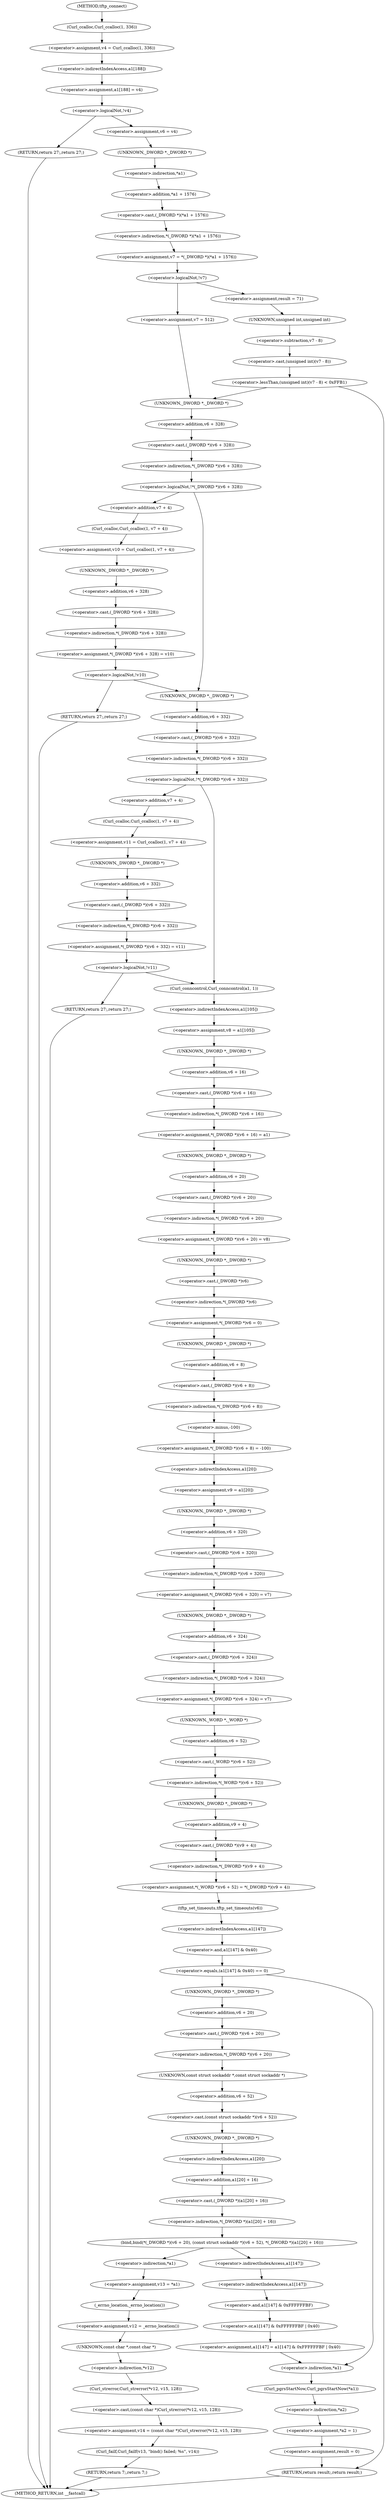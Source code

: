 digraph tftp_connect {  
"1000129" [label = "(<operator>.assignment,v4 = Curl_ccalloc(1, 336))" ]
"1000131" [label = "(Curl_ccalloc,Curl_ccalloc(1, 336))" ]
"1000134" [label = "(<operator>.assignment,a1[188] = v4)" ]
"1000135" [label = "(<operator>.indirectIndexAccess,a1[188])" ]
"1000140" [label = "(<operator>.logicalNot,!v4)" ]
"1000142" [label = "(RETURN,return 27;,return 27;)" ]
"1000144" [label = "(<operator>.assignment,v6 = v4)" ]
"1000147" [label = "(<operator>.assignment,v7 = *(_DWORD *)(*a1 + 1576))" ]
"1000149" [label = "(<operator>.indirection,*(_DWORD *)(*a1 + 1576))" ]
"1000150" [label = "(<operator>.cast,(_DWORD *)(*a1 + 1576))" ]
"1000151" [label = "(UNKNOWN,_DWORD *,_DWORD *)" ]
"1000152" [label = "(<operator>.addition,*a1 + 1576)" ]
"1000153" [label = "(<operator>.indirection,*a1)" ]
"1000157" [label = "(<operator>.logicalNot,!v7)" ]
"1000160" [label = "(<operator>.assignment,v7 = 512)" ]
"1000164" [label = "(<operator>.assignment,result = 71)" ]
"1000168" [label = "(<operator>.lessThan,(unsigned int)(v7 - 8) < 0xFFB1)" ]
"1000169" [label = "(<operator>.cast,(unsigned int)(v7 - 8))" ]
"1000170" [label = "(UNKNOWN,unsigned int,unsigned int)" ]
"1000171" [label = "(<operator>.subtraction,v7 - 8)" ]
"1000178" [label = "(<operator>.logicalNot,!*(_DWORD *)(v6 + 328))" ]
"1000179" [label = "(<operator>.indirection,*(_DWORD *)(v6 + 328))" ]
"1000180" [label = "(<operator>.cast,(_DWORD *)(v6 + 328))" ]
"1000181" [label = "(UNKNOWN,_DWORD *,_DWORD *)" ]
"1000182" [label = "(<operator>.addition,v6 + 328)" ]
"1000186" [label = "(<operator>.assignment,v10 = Curl_ccalloc(1, v7 + 4))" ]
"1000188" [label = "(Curl_ccalloc,Curl_ccalloc(1, v7 + 4))" ]
"1000190" [label = "(<operator>.addition,v7 + 4)" ]
"1000193" [label = "(<operator>.assignment,*(_DWORD *)(v6 + 328) = v10)" ]
"1000194" [label = "(<operator>.indirection,*(_DWORD *)(v6 + 328))" ]
"1000195" [label = "(<operator>.cast,(_DWORD *)(v6 + 328))" ]
"1000196" [label = "(UNKNOWN,_DWORD *,_DWORD *)" ]
"1000197" [label = "(<operator>.addition,v6 + 328)" ]
"1000202" [label = "(<operator>.logicalNot,!v10)" ]
"1000204" [label = "(RETURN,return 27;,return 27;)" ]
"1000207" [label = "(<operator>.logicalNot,!*(_DWORD *)(v6 + 332))" ]
"1000208" [label = "(<operator>.indirection,*(_DWORD *)(v6 + 332))" ]
"1000209" [label = "(<operator>.cast,(_DWORD *)(v6 + 332))" ]
"1000210" [label = "(UNKNOWN,_DWORD *,_DWORD *)" ]
"1000211" [label = "(<operator>.addition,v6 + 332)" ]
"1000215" [label = "(<operator>.assignment,v11 = Curl_ccalloc(1, v7 + 4))" ]
"1000217" [label = "(Curl_ccalloc,Curl_ccalloc(1, v7 + 4))" ]
"1000219" [label = "(<operator>.addition,v7 + 4)" ]
"1000222" [label = "(<operator>.assignment,*(_DWORD *)(v6 + 332) = v11)" ]
"1000223" [label = "(<operator>.indirection,*(_DWORD *)(v6 + 332))" ]
"1000224" [label = "(<operator>.cast,(_DWORD *)(v6 + 332))" ]
"1000225" [label = "(UNKNOWN,_DWORD *,_DWORD *)" ]
"1000226" [label = "(<operator>.addition,v6 + 332)" ]
"1000231" [label = "(<operator>.logicalNot,!v11)" ]
"1000233" [label = "(RETURN,return 27;,return 27;)" ]
"1000235" [label = "(Curl_conncontrol,Curl_conncontrol(a1, 1))" ]
"1000238" [label = "(<operator>.assignment,v8 = a1[105])" ]
"1000240" [label = "(<operator>.indirectIndexAccess,a1[105])" ]
"1000243" [label = "(<operator>.assignment,*(_DWORD *)(v6 + 16) = a1)" ]
"1000244" [label = "(<operator>.indirection,*(_DWORD *)(v6 + 16))" ]
"1000245" [label = "(<operator>.cast,(_DWORD *)(v6 + 16))" ]
"1000246" [label = "(UNKNOWN,_DWORD *,_DWORD *)" ]
"1000247" [label = "(<operator>.addition,v6 + 16)" ]
"1000251" [label = "(<operator>.assignment,*(_DWORD *)(v6 + 20) = v8)" ]
"1000252" [label = "(<operator>.indirection,*(_DWORD *)(v6 + 20))" ]
"1000253" [label = "(<operator>.cast,(_DWORD *)(v6 + 20))" ]
"1000254" [label = "(UNKNOWN,_DWORD *,_DWORD *)" ]
"1000255" [label = "(<operator>.addition,v6 + 20)" ]
"1000259" [label = "(<operator>.assignment,*(_DWORD *)v6 = 0)" ]
"1000260" [label = "(<operator>.indirection,*(_DWORD *)v6)" ]
"1000261" [label = "(<operator>.cast,(_DWORD *)v6)" ]
"1000262" [label = "(UNKNOWN,_DWORD *,_DWORD *)" ]
"1000265" [label = "(<operator>.assignment,*(_DWORD *)(v6 + 8) = -100)" ]
"1000266" [label = "(<operator>.indirection,*(_DWORD *)(v6 + 8))" ]
"1000267" [label = "(<operator>.cast,(_DWORD *)(v6 + 8))" ]
"1000268" [label = "(UNKNOWN,_DWORD *,_DWORD *)" ]
"1000269" [label = "(<operator>.addition,v6 + 8)" ]
"1000272" [label = "(<operator>.minus,-100)" ]
"1000274" [label = "(<operator>.assignment,v9 = a1[20])" ]
"1000276" [label = "(<operator>.indirectIndexAccess,a1[20])" ]
"1000279" [label = "(<operator>.assignment,*(_DWORD *)(v6 + 320) = v7)" ]
"1000280" [label = "(<operator>.indirection,*(_DWORD *)(v6 + 320))" ]
"1000281" [label = "(<operator>.cast,(_DWORD *)(v6 + 320))" ]
"1000282" [label = "(UNKNOWN,_DWORD *,_DWORD *)" ]
"1000283" [label = "(<operator>.addition,v6 + 320)" ]
"1000287" [label = "(<operator>.assignment,*(_DWORD *)(v6 + 324) = v7)" ]
"1000288" [label = "(<operator>.indirection,*(_DWORD *)(v6 + 324))" ]
"1000289" [label = "(<operator>.cast,(_DWORD *)(v6 + 324))" ]
"1000290" [label = "(UNKNOWN,_DWORD *,_DWORD *)" ]
"1000291" [label = "(<operator>.addition,v6 + 324)" ]
"1000295" [label = "(<operator>.assignment,*(_WORD *)(v6 + 52) = *(_DWORD *)(v9 + 4))" ]
"1000296" [label = "(<operator>.indirection,*(_WORD *)(v6 + 52))" ]
"1000297" [label = "(<operator>.cast,(_WORD *)(v6 + 52))" ]
"1000298" [label = "(UNKNOWN,_WORD *,_WORD *)" ]
"1000299" [label = "(<operator>.addition,v6 + 52)" ]
"1000302" [label = "(<operator>.indirection,*(_DWORD *)(v9 + 4))" ]
"1000303" [label = "(<operator>.cast,(_DWORD *)(v9 + 4))" ]
"1000304" [label = "(UNKNOWN,_DWORD *,_DWORD *)" ]
"1000305" [label = "(<operator>.addition,v9 + 4)" ]
"1000308" [label = "(tftp_set_timeouts,tftp_set_timeouts(v6))" ]
"1000311" [label = "(<operator>.equals,(a1[147] & 0x40) == 0)" ]
"1000312" [label = "(<operator>.and,a1[147] & 0x40)" ]
"1000313" [label = "(<operator>.indirectIndexAccess,a1[147])" ]
"1000320" [label = "(bind,bind(*(_DWORD *)(v6 + 20), (const struct sockaddr *)(v6 + 52), *(_DWORD *)(a1[20] + 16)))" ]
"1000321" [label = "(<operator>.indirection,*(_DWORD *)(v6 + 20))" ]
"1000322" [label = "(<operator>.cast,(_DWORD *)(v6 + 20))" ]
"1000323" [label = "(UNKNOWN,_DWORD *,_DWORD *)" ]
"1000324" [label = "(<operator>.addition,v6 + 20)" ]
"1000327" [label = "(<operator>.cast,(const struct sockaddr *)(v6 + 52))" ]
"1000328" [label = "(UNKNOWN,const struct sockaddr *,const struct sockaddr *)" ]
"1000329" [label = "(<operator>.addition,v6 + 52)" ]
"1000332" [label = "(<operator>.indirection,*(_DWORD *)(a1[20] + 16))" ]
"1000333" [label = "(<operator>.cast,(_DWORD *)(a1[20] + 16))" ]
"1000334" [label = "(UNKNOWN,_DWORD *,_DWORD *)" ]
"1000335" [label = "(<operator>.addition,a1[20] + 16)" ]
"1000336" [label = "(<operator>.indirectIndexAccess,a1[20])" ]
"1000341" [label = "(<operator>.assignment,v13 = *a1)" ]
"1000343" [label = "(<operator>.indirection,*a1)" ]
"1000345" [label = "(<operator>.assignment,v12 = _errno_location())" ]
"1000347" [label = "(_errno_location,_errno_location())" ]
"1000348" [label = "(<operator>.assignment,v14 = (const char *)Curl_strerror(*v12, v15, 128))" ]
"1000350" [label = "(<operator>.cast,(const char *)Curl_strerror(*v12, v15, 128))" ]
"1000351" [label = "(UNKNOWN,const char *,const char *)" ]
"1000352" [label = "(Curl_strerror,Curl_strerror(*v12, v15, 128))" ]
"1000353" [label = "(<operator>.indirection,*v12)" ]
"1000357" [label = "(Curl_failf,Curl_failf(v13, \"bind() failed; %s\", v14))" ]
"1000361" [label = "(RETURN,return 7;,return 7;)" ]
"1000363" [label = "(<operator>.assignment,a1[147] = a1[147] & 0xFFFFFFBF | 0x40)" ]
"1000364" [label = "(<operator>.indirectIndexAccess,a1[147])" ]
"1000367" [label = "(<operator>.or,a1[147] & 0xFFFFFFBF | 0x40)" ]
"1000368" [label = "(<operator>.and,a1[147] & 0xFFFFFFBF)" ]
"1000369" [label = "(<operator>.indirectIndexAccess,a1[147])" ]
"1000374" [label = "(Curl_pgrsStartNow,Curl_pgrsStartNow(*a1))" ]
"1000375" [label = "(<operator>.indirection,*a1)" ]
"1000377" [label = "(<operator>.assignment,*a2 = 1)" ]
"1000378" [label = "(<operator>.indirection,*a2)" ]
"1000381" [label = "(<operator>.assignment,result = 0)" ]
"1000384" [label = "(RETURN,return result;,return result;)" ]
"1000113" [label = "(METHOD,tftp_connect)" ]
"1000386" [label = "(METHOD_RETURN,int __fastcall)" ]
  "1000129" -> "1000135" 
  "1000131" -> "1000129" 
  "1000134" -> "1000140" 
  "1000135" -> "1000134" 
  "1000140" -> "1000142" 
  "1000140" -> "1000144" 
  "1000142" -> "1000386" 
  "1000144" -> "1000151" 
  "1000147" -> "1000157" 
  "1000149" -> "1000147" 
  "1000150" -> "1000149" 
  "1000151" -> "1000153" 
  "1000152" -> "1000150" 
  "1000153" -> "1000152" 
  "1000157" -> "1000160" 
  "1000157" -> "1000164" 
  "1000160" -> "1000181" 
  "1000164" -> "1000170" 
  "1000168" -> "1000181" 
  "1000168" -> "1000384" 
  "1000169" -> "1000168" 
  "1000170" -> "1000171" 
  "1000171" -> "1000169" 
  "1000178" -> "1000210" 
  "1000178" -> "1000190" 
  "1000179" -> "1000178" 
  "1000180" -> "1000179" 
  "1000181" -> "1000182" 
  "1000182" -> "1000180" 
  "1000186" -> "1000196" 
  "1000188" -> "1000186" 
  "1000190" -> "1000188" 
  "1000193" -> "1000202" 
  "1000194" -> "1000193" 
  "1000195" -> "1000194" 
  "1000196" -> "1000197" 
  "1000197" -> "1000195" 
  "1000202" -> "1000210" 
  "1000202" -> "1000204" 
  "1000204" -> "1000386" 
  "1000207" -> "1000219" 
  "1000207" -> "1000235" 
  "1000208" -> "1000207" 
  "1000209" -> "1000208" 
  "1000210" -> "1000211" 
  "1000211" -> "1000209" 
  "1000215" -> "1000225" 
  "1000217" -> "1000215" 
  "1000219" -> "1000217" 
  "1000222" -> "1000231" 
  "1000223" -> "1000222" 
  "1000224" -> "1000223" 
  "1000225" -> "1000226" 
  "1000226" -> "1000224" 
  "1000231" -> "1000233" 
  "1000231" -> "1000235" 
  "1000233" -> "1000386" 
  "1000235" -> "1000240" 
  "1000238" -> "1000246" 
  "1000240" -> "1000238" 
  "1000243" -> "1000254" 
  "1000244" -> "1000243" 
  "1000245" -> "1000244" 
  "1000246" -> "1000247" 
  "1000247" -> "1000245" 
  "1000251" -> "1000262" 
  "1000252" -> "1000251" 
  "1000253" -> "1000252" 
  "1000254" -> "1000255" 
  "1000255" -> "1000253" 
  "1000259" -> "1000268" 
  "1000260" -> "1000259" 
  "1000261" -> "1000260" 
  "1000262" -> "1000261" 
  "1000265" -> "1000276" 
  "1000266" -> "1000272" 
  "1000267" -> "1000266" 
  "1000268" -> "1000269" 
  "1000269" -> "1000267" 
  "1000272" -> "1000265" 
  "1000274" -> "1000282" 
  "1000276" -> "1000274" 
  "1000279" -> "1000290" 
  "1000280" -> "1000279" 
  "1000281" -> "1000280" 
  "1000282" -> "1000283" 
  "1000283" -> "1000281" 
  "1000287" -> "1000298" 
  "1000288" -> "1000287" 
  "1000289" -> "1000288" 
  "1000290" -> "1000291" 
  "1000291" -> "1000289" 
  "1000295" -> "1000308" 
  "1000296" -> "1000304" 
  "1000297" -> "1000296" 
  "1000298" -> "1000299" 
  "1000299" -> "1000297" 
  "1000302" -> "1000295" 
  "1000303" -> "1000302" 
  "1000304" -> "1000305" 
  "1000305" -> "1000303" 
  "1000308" -> "1000313" 
  "1000311" -> "1000323" 
  "1000311" -> "1000375" 
  "1000312" -> "1000311" 
  "1000313" -> "1000312" 
  "1000320" -> "1000343" 
  "1000320" -> "1000364" 
  "1000321" -> "1000328" 
  "1000322" -> "1000321" 
  "1000323" -> "1000324" 
  "1000324" -> "1000322" 
  "1000327" -> "1000334" 
  "1000328" -> "1000329" 
  "1000329" -> "1000327" 
  "1000332" -> "1000320" 
  "1000333" -> "1000332" 
  "1000334" -> "1000336" 
  "1000335" -> "1000333" 
  "1000336" -> "1000335" 
  "1000341" -> "1000347" 
  "1000343" -> "1000341" 
  "1000345" -> "1000351" 
  "1000347" -> "1000345" 
  "1000348" -> "1000357" 
  "1000350" -> "1000348" 
  "1000351" -> "1000353" 
  "1000352" -> "1000350" 
  "1000353" -> "1000352" 
  "1000357" -> "1000361" 
  "1000361" -> "1000386" 
  "1000363" -> "1000375" 
  "1000364" -> "1000369" 
  "1000367" -> "1000363" 
  "1000368" -> "1000367" 
  "1000369" -> "1000368" 
  "1000374" -> "1000378" 
  "1000375" -> "1000374" 
  "1000377" -> "1000381" 
  "1000378" -> "1000377" 
  "1000381" -> "1000384" 
  "1000384" -> "1000386" 
  "1000113" -> "1000131" 
}
